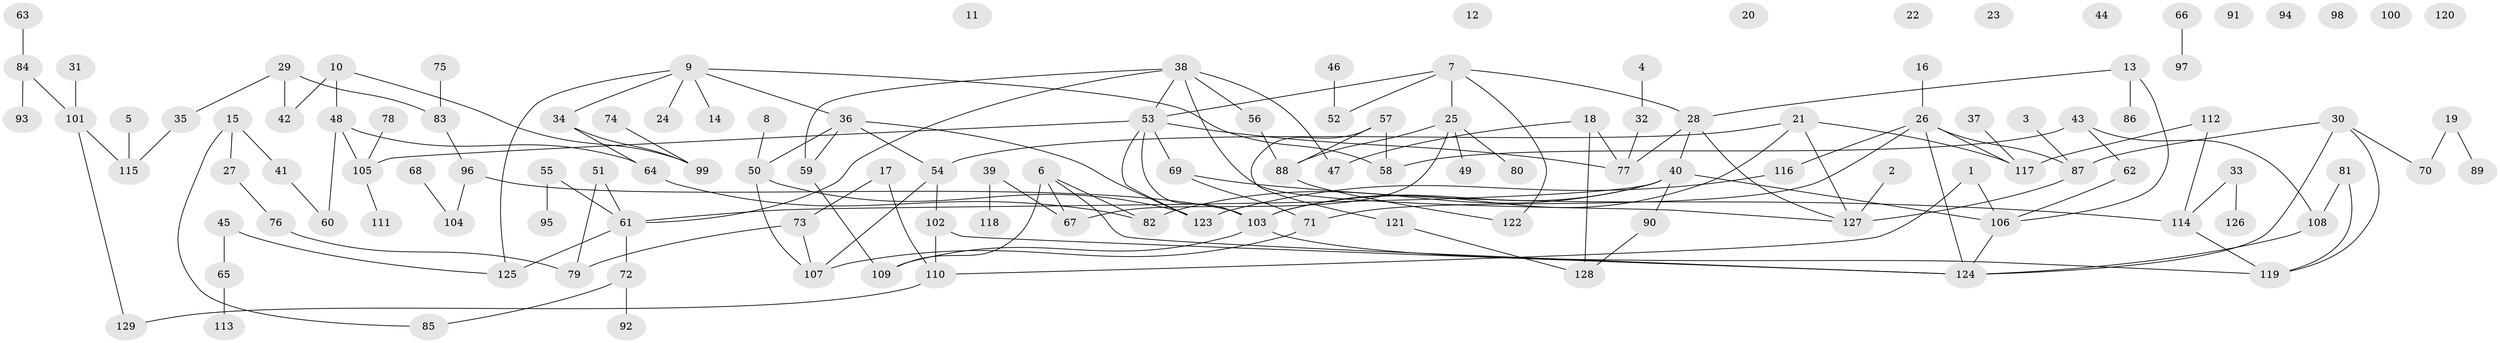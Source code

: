 // coarse degree distribution, {4: 0.12727272727272726, 1: 0.2727272727272727, 3: 0.10909090909090909, 6: 0.07272727272727272, 9: 0.01818181818181818, 8: 0.03636363636363636, 5: 0.01818181818181818, 0: 0.21818181818181817, 2: 0.09090909090909091, 16: 0.01818181818181818, 11: 0.01818181818181818}
// Generated by graph-tools (version 1.1) at 2025/16/03/04/25 18:16:39]
// undirected, 129 vertices, 160 edges
graph export_dot {
graph [start="1"]
  node [color=gray90,style=filled];
  1;
  2;
  3;
  4;
  5;
  6;
  7;
  8;
  9;
  10;
  11;
  12;
  13;
  14;
  15;
  16;
  17;
  18;
  19;
  20;
  21;
  22;
  23;
  24;
  25;
  26;
  27;
  28;
  29;
  30;
  31;
  32;
  33;
  34;
  35;
  36;
  37;
  38;
  39;
  40;
  41;
  42;
  43;
  44;
  45;
  46;
  47;
  48;
  49;
  50;
  51;
  52;
  53;
  54;
  55;
  56;
  57;
  58;
  59;
  60;
  61;
  62;
  63;
  64;
  65;
  66;
  67;
  68;
  69;
  70;
  71;
  72;
  73;
  74;
  75;
  76;
  77;
  78;
  79;
  80;
  81;
  82;
  83;
  84;
  85;
  86;
  87;
  88;
  89;
  90;
  91;
  92;
  93;
  94;
  95;
  96;
  97;
  98;
  99;
  100;
  101;
  102;
  103;
  104;
  105;
  106;
  107;
  108;
  109;
  110;
  111;
  112;
  113;
  114;
  115;
  116;
  117;
  118;
  119;
  120;
  121;
  122;
  123;
  124;
  125;
  126;
  127;
  128;
  129;
  1 -- 106;
  1 -- 110;
  2 -- 127;
  3 -- 87;
  4 -- 32;
  5 -- 115;
  6 -- 67;
  6 -- 82;
  6 -- 109;
  6 -- 124;
  7 -- 25;
  7 -- 28;
  7 -- 52;
  7 -- 53;
  7 -- 122;
  8 -- 50;
  9 -- 14;
  9 -- 24;
  9 -- 34;
  9 -- 36;
  9 -- 58;
  9 -- 125;
  10 -- 42;
  10 -- 48;
  10 -- 99;
  13 -- 28;
  13 -- 86;
  13 -- 106;
  15 -- 27;
  15 -- 41;
  15 -- 85;
  16 -- 26;
  17 -- 73;
  17 -- 110;
  18 -- 47;
  18 -- 77;
  18 -- 128;
  19 -- 70;
  19 -- 89;
  21 -- 54;
  21 -- 103;
  21 -- 117;
  21 -- 127;
  25 -- 49;
  25 -- 67;
  25 -- 80;
  25 -- 88;
  26 -- 71;
  26 -- 87;
  26 -- 116;
  26 -- 117;
  26 -- 124;
  27 -- 76;
  28 -- 40;
  28 -- 77;
  28 -- 127;
  29 -- 35;
  29 -- 42;
  29 -- 83;
  30 -- 70;
  30 -- 87;
  30 -- 119;
  30 -- 124;
  31 -- 101;
  32 -- 77;
  33 -- 114;
  33 -- 126;
  34 -- 64;
  34 -- 99;
  35 -- 115;
  36 -- 50;
  36 -- 54;
  36 -- 59;
  36 -- 123;
  37 -- 117;
  38 -- 47;
  38 -- 53;
  38 -- 56;
  38 -- 59;
  38 -- 61;
  38 -- 127;
  39 -- 67;
  39 -- 118;
  40 -- 61;
  40 -- 82;
  40 -- 90;
  40 -- 103;
  40 -- 106;
  41 -- 60;
  43 -- 58;
  43 -- 62;
  43 -- 108;
  45 -- 65;
  45 -- 125;
  46 -- 52;
  48 -- 60;
  48 -- 64;
  48 -- 105;
  50 -- 107;
  50 -- 123;
  51 -- 61;
  51 -- 79;
  53 -- 69;
  53 -- 77;
  53 -- 103;
  53 -- 105;
  53 -- 123;
  54 -- 102;
  54 -- 107;
  55 -- 61;
  55 -- 95;
  56 -- 88;
  57 -- 58;
  57 -- 88;
  57 -- 121;
  59 -- 109;
  61 -- 72;
  61 -- 125;
  62 -- 106;
  63 -- 84;
  64 -- 82;
  65 -- 113;
  66 -- 97;
  68 -- 104;
  69 -- 71;
  69 -- 114;
  71 -- 107;
  72 -- 85;
  72 -- 92;
  73 -- 79;
  73 -- 107;
  74 -- 99;
  75 -- 83;
  76 -- 79;
  78 -- 105;
  81 -- 108;
  81 -- 119;
  83 -- 96;
  84 -- 93;
  84 -- 101;
  87 -- 127;
  88 -- 122;
  90 -- 128;
  96 -- 103;
  96 -- 104;
  101 -- 115;
  101 -- 129;
  102 -- 110;
  102 -- 124;
  103 -- 109;
  103 -- 119;
  105 -- 111;
  106 -- 124;
  108 -- 124;
  110 -- 129;
  112 -- 114;
  112 -- 117;
  114 -- 119;
  116 -- 123;
  121 -- 128;
}
